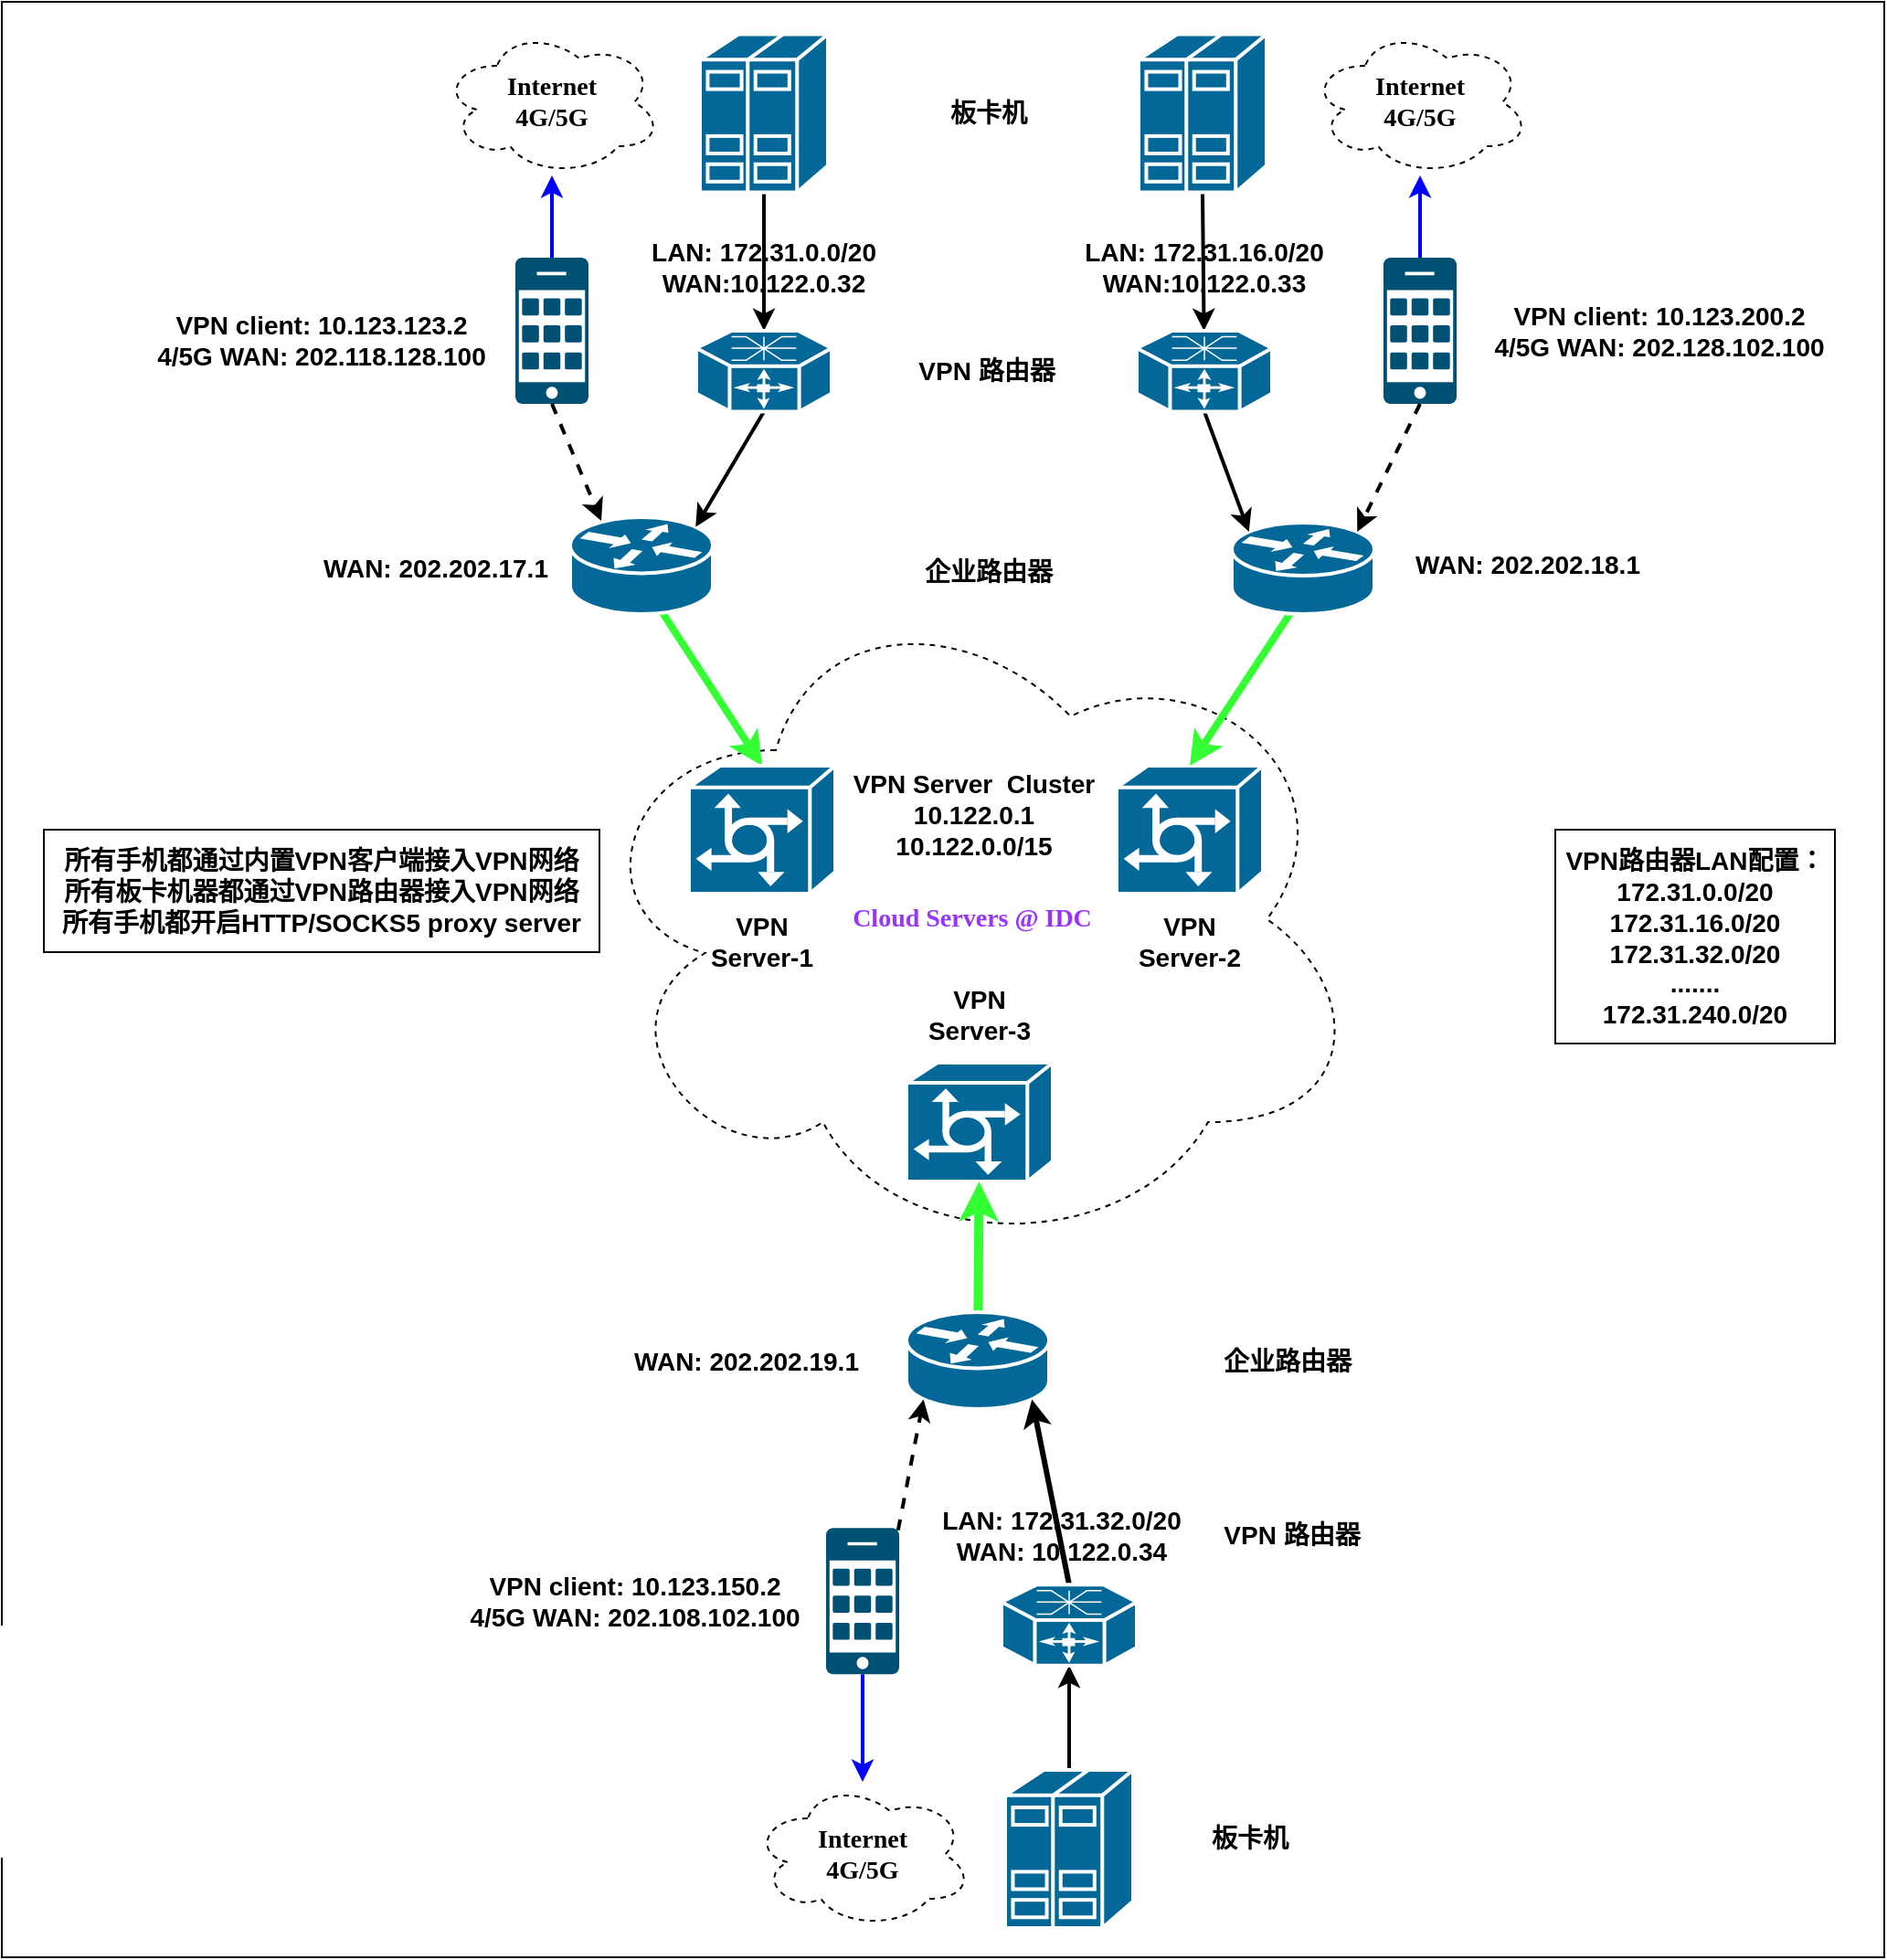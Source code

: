 <mxfile version="22.1.18" type="github">
  <diagram name="Page-1" id="c37626ed-c26b-45fb-9056-f9ebc6bb27b6">
    <mxGraphModel dx="1371" dy="820" grid="1" gridSize="10" guides="1" tooltips="1" connect="1" arrows="1" fold="1" page="1" pageScale="1" pageWidth="1100" pageHeight="850" background="none" math="0" shadow="0">
      <root>
        <mxCell id="0" />
        <mxCell id="1" parent="0" />
        <mxCell id="S_sPbkYQBEdyX1OrUYLS-71" value="" style="whiteSpace=wrap;html=1;fontColor=#0000FF;" parent="1" vertex="1">
          <mxGeometry x="380" width="1030" height="1070" as="geometry" />
        </mxCell>
        <mxCell id="1c7a67bf8fd3230f-14" value="&lt;font style=&quot;font-size: 14px;&quot;&gt;&lt;b&gt;Cloud Servers @ IDC&lt;/b&gt;&lt;/font&gt;" style="ellipse;shape=cloud;whiteSpace=wrap;html=1;rounded=0;shadow=0;comic=0;strokeWidth=1;fontFamily=Verdana;fontSize=12;fontColor=#9933FF;dashed=1;" parent="1" vertex="1">
          <mxGeometry x="696" y="317" width="430" height="370" as="geometry" />
        </mxCell>
        <mxCell id="1c7a67bf8fd3230f-15" value="&lt;font style=&quot;font-size: 14px;&quot;&gt;&lt;b&gt;Internet&lt;br&gt;4G/5G&lt;br&gt;&lt;/b&gt;&lt;/font&gt;" style="ellipse;shape=cloud;whiteSpace=wrap;html=1;rounded=0;shadow=0;comic=0;strokeWidth=1;fontFamily=Verdana;fontSize=12;dashed=1;" parent="1" vertex="1">
          <mxGeometry x="621" y="15" width="120" height="80" as="geometry" />
        </mxCell>
        <mxCell id="S_sPbkYQBEdyX1OrUYLS-35" value="" style="edgeStyle=none;rounded=0;orthogonalLoop=1;jettySize=auto;html=1;entryX=0.5;entryY=0;entryDx=0;entryDy=0;entryPerimeter=0;exitX=0.628;exitY=0.943;exitDx=0;exitDy=0;exitPerimeter=0;strokeColor=#33FF33;strokeWidth=4;" parent="1" source="1c7a67bf8fd3230f-46" target="S_sPbkYQBEdyX1OrUYLS-4" edge="1">
          <mxGeometry relative="1" as="geometry">
            <mxPoint x="767.725" y="335.0" as="sourcePoint" />
            <mxPoint x="798" y="326" as="targetPoint" />
          </mxGeometry>
        </mxCell>
        <mxCell id="1c7a67bf8fd3230f-46" value="" style="shape=mxgraph.cisco.routers.router;html=1;dashed=0;fillColor=#036897;strokeColor=#ffffff;strokeWidth=2;verticalLabelPosition=bottom;verticalAlign=top;rounded=0;shadow=0;comic=0;fontFamily=Verdana;fontSize=12;" parent="1" vertex="1">
          <mxGeometry x="691" y="282" width="78" height="53" as="geometry" />
        </mxCell>
        <mxCell id="uUEsW44nPsR5bQiczD3k-1" value="" style="edgeStyle=orthogonalEdgeStyle;rounded=0;orthogonalLoop=1;jettySize=auto;html=1;strokeColor=#0000FF;strokeWidth=2;" parent="1" source="S_sPbkYQBEdyX1OrUYLS-1" target="1c7a67bf8fd3230f-15" edge="1">
          <mxGeometry relative="1" as="geometry" />
        </mxCell>
        <mxCell id="S_sPbkYQBEdyX1OrUYLS-1" value="" style="sketch=0;points=[[0.015,0.015,0],[0.985,0.015,0],[0.985,0.985,0],[0.015,0.985,0],[0.25,0,0],[0.5,0,0],[0.75,0,0],[1,0.25,0],[1,0.5,0],[1,0.75,0],[0.75,1,0],[0.5,1,0],[0.25,1,0],[0,0.75,0],[0,0.5,0],[0,0.25,0]];verticalLabelPosition=bottom;html=1;verticalAlign=top;aspect=fixed;align=center;pointerEvents=1;shape=mxgraph.cisco19.cell_phone;fillColor=#005073;strokeColor=none;" parent="1" vertex="1">
          <mxGeometry x="661" y="140" width="40" height="80" as="geometry" />
        </mxCell>
        <mxCell id="S_sPbkYQBEdyX1OrUYLS-4" value="" style="shape=mxgraph.cisco.servers.communications_server;sketch=0;html=1;pointerEvents=1;dashed=0;fillColor=#036897;strokeColor=#ffffff;strokeWidth=2;verticalLabelPosition=bottom;verticalAlign=top;align=center;outlineConnect=0;" parent="1" vertex="1">
          <mxGeometry x="756" y="418" width="80" height="70" as="geometry" />
        </mxCell>
        <mxCell id="S_sPbkYQBEdyX1OrUYLS-48" style="edgeStyle=none;rounded=0;orthogonalLoop=1;jettySize=auto;html=1;exitX=0.5;exitY=1;exitDx=0;exitDy=0;exitPerimeter=0;strokeWidth=2;" parent="1" source="S_sPbkYQBEdyX1OrUYLS-5" target="S_sPbkYQBEdyX1OrUYLS-47" edge="1">
          <mxGeometry relative="1" as="geometry" />
        </mxCell>
        <mxCell id="S_sPbkYQBEdyX1OrUYLS-5" value="" style="shape=mxgraph.cisco.servers.standard_host;sketch=0;html=1;pointerEvents=1;dashed=0;fillColor=#036897;strokeColor=#ffffff;strokeWidth=2;verticalLabelPosition=bottom;verticalAlign=top;align=center;outlineConnect=0;" parent="1" vertex="1">
          <mxGeometry x="762" y="17.75" width="70" height="86.5" as="geometry" />
        </mxCell>
        <mxCell id="S_sPbkYQBEdyX1OrUYLS-7" style="edgeStyle=none;rounded=0;orthogonalLoop=1;jettySize=auto;html=1;exitX=0.5;exitY=1;exitDx=0;exitDy=0;exitPerimeter=0;entryX=0.218;entryY=0.038;entryDx=0;entryDy=0;entryPerimeter=0;strokeWidth=2;dashed=1;" parent="1" source="S_sPbkYQBEdyX1OrUYLS-1" target="1c7a67bf8fd3230f-46" edge="1">
          <mxGeometry relative="1" as="geometry">
            <Array as="points" />
          </mxGeometry>
        </mxCell>
        <mxCell id="S_sPbkYQBEdyX1OrUYLS-8" style="edgeStyle=none;rounded=0;orthogonalLoop=1;jettySize=auto;html=1;entryX=0.88;entryY=0.1;entryDx=0;entryDy=0;entryPerimeter=0;exitX=0.5;exitY=1;exitDx=0;exitDy=0;exitPerimeter=0;strokeWidth=2;" parent="1" source="S_sPbkYQBEdyX1OrUYLS-47" target="1c7a67bf8fd3230f-46" edge="1">
          <mxGeometry relative="1" as="geometry">
            <mxPoint x="800" y="220" as="sourcePoint" />
          </mxGeometry>
        </mxCell>
        <mxCell id="S_sPbkYQBEdyX1OrUYLS-10" value="" style="shape=mxgraph.cisco.servers.communications_server;sketch=0;html=1;pointerEvents=1;dashed=0;fillColor=#036897;strokeColor=#ffffff;strokeWidth=2;verticalLabelPosition=bottom;verticalAlign=top;align=center;outlineConnect=0;" parent="1" vertex="1">
          <mxGeometry x="990" y="418" width="80" height="70" as="geometry" />
        </mxCell>
        <mxCell id="S_sPbkYQBEdyX1OrUYLS-11" value="" style="shape=mxgraph.cisco.servers.communications_server;sketch=0;html=1;pointerEvents=1;dashed=0;fillColor=#036897;strokeColor=#ffffff;strokeWidth=2;verticalLabelPosition=bottom;verticalAlign=top;align=center;outlineConnect=0;" parent="1" vertex="1">
          <mxGeometry x="875" y="580.5" width="80" height="65" as="geometry" />
        </mxCell>
        <mxCell id="S_sPbkYQBEdyX1OrUYLS-12" value="&lt;font style=&quot;font-size: 14px;&quot;&gt;&lt;b&gt;VPN Server-1&lt;/b&gt;&lt;/font&gt;" style="text;strokeColor=none;align=center;fillColor=#FFFFFF;html=1;verticalAlign=middle;whiteSpace=wrap;rounded=0;fontColor=#000000;" parent="1" vertex="1">
          <mxGeometry x="766" y="499" width="60" height="30" as="geometry" />
        </mxCell>
        <mxCell id="S_sPbkYQBEdyX1OrUYLS-13" value="&lt;font style=&quot;font-size: 14px;&quot;&gt;&lt;b&gt;VPN Server-3&lt;/b&gt;&lt;/font&gt;" style="text;strokeColor=none;align=center;fillColor=#FFFFFF;html=1;verticalAlign=middle;whiteSpace=wrap;rounded=0;fontColor=#000000;" parent="1" vertex="1">
          <mxGeometry x="885" y="539" width="60" height="30" as="geometry" />
        </mxCell>
        <mxCell id="S_sPbkYQBEdyX1OrUYLS-14" value="&lt;font style=&quot;font-size: 14px;&quot;&gt;&lt;b&gt;VPN Server-2&lt;/b&gt;&lt;/font&gt;" style="text;strokeColor=none;align=center;fillColor=#FFFFFF;html=1;verticalAlign=middle;whiteSpace=wrap;rounded=0;fontColor=#000000;" parent="1" vertex="1">
          <mxGeometry x="1000" y="499" width="60" height="30" as="geometry" />
        </mxCell>
        <mxCell id="S_sPbkYQBEdyX1OrUYLS-17" value="&lt;font style=&quot;font-size: 14px;&quot;&gt;&lt;b&gt;Internet&lt;br&gt;4G/5G&lt;br&gt;&lt;/b&gt;&lt;/font&gt;" style="ellipse;shape=cloud;whiteSpace=wrap;html=1;rounded=0;shadow=0;comic=0;strokeWidth=1;fontFamily=Verdana;fontSize=12;dashed=1;" parent="1" vertex="1">
          <mxGeometry x="1096" y="15" width="120" height="80" as="geometry" />
        </mxCell>
        <mxCell id="S_sPbkYQBEdyX1OrUYLS-58" value="" style="edgeStyle=none;rounded=0;orthogonalLoop=1;jettySize=auto;html=1;entryX=0.5;entryY=0;entryDx=0;entryDy=0;entryPerimeter=0;exitX=0.416;exitY=0.977;exitDx=0;exitDy=0;exitPerimeter=0;strokeColor=#33FF33;strokeWidth=4;" parent="1" source="S_sPbkYQBEdyX1OrUYLS-18" target="S_sPbkYQBEdyX1OrUYLS-10" edge="1">
          <mxGeometry relative="1" as="geometry">
            <mxPoint x="1110" y="332" as="sourcePoint" />
            <Array as="points" />
          </mxGeometry>
        </mxCell>
        <mxCell id="S_sPbkYQBEdyX1OrUYLS-18" value="" style="shape=mxgraph.cisco.routers.router;html=1;dashed=0;fillColor=#036897;strokeColor=#ffffff;strokeWidth=2;verticalLabelPosition=bottom;verticalAlign=top;rounded=0;shadow=0;comic=0;fontFamily=Verdana;fontSize=12;" parent="1" vertex="1">
          <mxGeometry x="1053" y="285" width="78" height="50" as="geometry" />
        </mxCell>
        <mxCell id="uUEsW44nPsR5bQiczD3k-3" value="" style="edgeStyle=orthogonalEdgeStyle;rounded=0;orthogonalLoop=1;jettySize=auto;html=1;strokeColor=#0000FF;strokeWidth=2;" parent="1" source="S_sPbkYQBEdyX1OrUYLS-19" target="S_sPbkYQBEdyX1OrUYLS-17" edge="1">
          <mxGeometry relative="1" as="geometry" />
        </mxCell>
        <mxCell id="S_sPbkYQBEdyX1OrUYLS-19" value="" style="sketch=0;points=[[0.015,0.015,0],[0.985,0.015,0],[0.985,0.985,0],[0.015,0.985,0],[0.25,0,0],[0.5,0,0],[0.75,0,0],[1,0.25,0],[1,0.5,0],[1,0.75,0],[0.75,1,0],[0.5,1,0],[0.25,1,0],[0,0.75,0],[0,0.5,0],[0,0.25,0]];verticalLabelPosition=bottom;html=1;verticalAlign=top;aspect=fixed;align=center;pointerEvents=1;shape=mxgraph.cisco19.cell_phone;fillColor=#005073;strokeColor=none;" parent="1" vertex="1">
          <mxGeometry x="1136" y="140" width="40" height="80" as="geometry" />
        </mxCell>
        <mxCell id="S_sPbkYQBEdyX1OrUYLS-51" style="edgeStyle=none;rounded=0;orthogonalLoop=1;jettySize=auto;html=1;exitX=0.5;exitY=1;exitDx=0;exitDy=0;exitPerimeter=0;strokeWidth=2;" parent="1" source="S_sPbkYQBEdyX1OrUYLS-20" target="S_sPbkYQBEdyX1OrUYLS-50" edge="1">
          <mxGeometry relative="1" as="geometry">
            <mxPoint x="1030" y="120" as="sourcePoint" />
          </mxGeometry>
        </mxCell>
        <mxCell id="S_sPbkYQBEdyX1OrUYLS-20" value="" style="shape=mxgraph.cisco.servers.standard_host;sketch=0;html=1;pointerEvents=1;dashed=0;fillColor=#036897;strokeColor=#ffffff;strokeWidth=2;verticalLabelPosition=bottom;verticalAlign=top;align=center;outlineConnect=0;" parent="1" vertex="1">
          <mxGeometry x="1002" y="17.75" width="70" height="86.5" as="geometry" />
        </mxCell>
        <mxCell id="S_sPbkYQBEdyX1OrUYLS-21" style="edgeStyle=none;rounded=0;orthogonalLoop=1;jettySize=auto;html=1;exitX=0.5;exitY=1;exitDx=0;exitDy=0;exitPerimeter=0;entryX=0.88;entryY=0.1;entryDx=0;entryDy=0;entryPerimeter=0;strokeWidth=2;dashed=1;" parent="1" source="S_sPbkYQBEdyX1OrUYLS-19" target="S_sPbkYQBEdyX1OrUYLS-18" edge="1">
          <mxGeometry relative="1" as="geometry" />
        </mxCell>
        <mxCell id="S_sPbkYQBEdyX1OrUYLS-22" style="edgeStyle=none;rounded=0;orthogonalLoop=1;jettySize=auto;html=1;entryX=0.12;entryY=0.1;entryDx=0;entryDy=0;entryPerimeter=0;exitX=0.5;exitY=1;exitDx=0;exitDy=0;exitPerimeter=0;strokeWidth=2;" parent="1" source="S_sPbkYQBEdyX1OrUYLS-50" target="S_sPbkYQBEdyX1OrUYLS-18" edge="1">
          <mxGeometry relative="1" as="geometry">
            <mxPoint x="1080" y="210" as="sourcePoint" />
          </mxGeometry>
        </mxCell>
        <mxCell id="S_sPbkYQBEdyX1OrUYLS-25" value="&lt;font style=&quot;font-size: 14px;&quot;&gt;&lt;b&gt;Internet&lt;br&gt;4G/5G&lt;br&gt;&lt;/b&gt;&lt;/font&gt;" style="ellipse;shape=cloud;whiteSpace=wrap;html=1;rounded=0;shadow=0;comic=0;strokeWidth=1;fontFamily=Verdana;fontSize=12;dashed=1;" parent="1" vertex="1">
          <mxGeometry x="791" y="974" width="120" height="80" as="geometry" />
        </mxCell>
        <mxCell id="S_sPbkYQBEdyX1OrUYLS-56" value="" style="edgeStyle=none;rounded=0;orthogonalLoop=1;jettySize=auto;html=1;strokeColor=#33FF33;strokeWidth=5;" parent="1" source="S_sPbkYQBEdyX1OrUYLS-26" target="S_sPbkYQBEdyX1OrUYLS-11" edge="1">
          <mxGeometry relative="1" as="geometry" />
        </mxCell>
        <mxCell id="S_sPbkYQBEdyX1OrUYLS-26" value="" style="shape=mxgraph.cisco.routers.router;html=1;dashed=0;fillColor=#036897;strokeColor=#ffffff;strokeWidth=2;verticalLabelPosition=bottom;verticalAlign=top;rounded=0;shadow=0;comic=0;fontFamily=Verdana;fontSize=12;" parent="1" vertex="1">
          <mxGeometry x="875" y="717" width="78" height="53" as="geometry" />
        </mxCell>
        <mxCell id="uUEsW44nPsR5bQiczD3k-4" value="" style="edgeStyle=orthogonalEdgeStyle;rounded=0;orthogonalLoop=1;jettySize=auto;html=1;strokeColor=#0000FF;strokeWidth=2;" parent="1" source="S_sPbkYQBEdyX1OrUYLS-27" target="S_sPbkYQBEdyX1OrUYLS-25" edge="1">
          <mxGeometry relative="1" as="geometry" />
        </mxCell>
        <mxCell id="S_sPbkYQBEdyX1OrUYLS-27" value="" style="sketch=0;points=[[0.015,0.015,0],[0.985,0.015,0],[0.985,0.985,0],[0.015,0.985,0],[0.25,0,0],[0.5,0,0],[0.75,0,0],[1,0.25,0],[1,0.5,0],[1,0.75,0],[0.75,1,0],[0.5,1,0],[0.25,1,0],[0,0.75,0],[0,0.5,0],[0,0.25,0]];verticalLabelPosition=bottom;html=1;verticalAlign=top;aspect=fixed;align=center;pointerEvents=1;shape=mxgraph.cisco19.cell_phone;fillColor=#005073;strokeColor=none;" parent="1" vertex="1">
          <mxGeometry x="831" y="835.12" width="40" height="80" as="geometry" />
        </mxCell>
        <mxCell id="S_sPbkYQBEdyX1OrUYLS-61" value="" style="edgeStyle=none;rounded=0;orthogonalLoop=1;jettySize=auto;html=1;strokeWidth=2;" parent="1" source="S_sPbkYQBEdyX1OrUYLS-28" target="S_sPbkYQBEdyX1OrUYLS-59" edge="1">
          <mxGeometry relative="1" as="geometry" />
        </mxCell>
        <mxCell id="S_sPbkYQBEdyX1OrUYLS-28" value="" style="shape=mxgraph.cisco.servers.standard_host;sketch=0;html=1;pointerEvents=1;dashed=0;fillColor=#036897;strokeColor=#ffffff;strokeWidth=2;verticalLabelPosition=bottom;verticalAlign=top;align=center;outlineConnect=0;" parent="1" vertex="1">
          <mxGeometry x="929" y="967.5" width="70" height="86.5" as="geometry" />
        </mxCell>
        <mxCell id="S_sPbkYQBEdyX1OrUYLS-29" style="edgeStyle=none;rounded=0;orthogonalLoop=1;jettySize=auto;html=1;exitX=0.985;exitY=0.015;exitDx=0;exitDy=0;exitPerimeter=0;entryX=0.12;entryY=0.9;entryDx=0;entryDy=0;entryPerimeter=0;strokeWidth=2;dashed=1;" parent="1" source="S_sPbkYQBEdyX1OrUYLS-27" target="S_sPbkYQBEdyX1OrUYLS-26" edge="1">
          <mxGeometry relative="1" as="geometry">
            <mxPoint x="861" y="810.12" as="sourcePoint" />
            <mxPoint x="890" y="786" as="targetPoint" />
          </mxGeometry>
        </mxCell>
        <mxCell id="S_sPbkYQBEdyX1OrUYLS-30" style="edgeStyle=none;rounded=0;orthogonalLoop=1;jettySize=auto;html=1;exitX=0.5;exitY=0;exitDx=0;exitDy=0;exitPerimeter=0;entryX=0.88;entryY=0.9;entryDx=0;entryDy=0;entryPerimeter=0;strokeWidth=3;" parent="1" source="S_sPbkYQBEdyX1OrUYLS-59" target="S_sPbkYQBEdyX1OrUYLS-26" edge="1">
          <mxGeometry relative="1" as="geometry">
            <mxPoint x="962.5" y="829.17" as="sourcePoint" />
            <mxPoint x="958" y="776" as="targetPoint" />
          </mxGeometry>
        </mxCell>
        <mxCell id="S_sPbkYQBEdyX1OrUYLS-36" value="&lt;font style=&quot;font-size: 14px;&quot;&gt;&lt;b&gt;板卡机&lt;/b&gt;&lt;/font&gt;" style="text;strokeColor=none;align=center;fillColor=#FFFFFF;html=1;verticalAlign=middle;whiteSpace=wrap;rounded=0;" parent="1" vertex="1">
          <mxGeometry x="890" y="46" width="60" height="30" as="geometry" />
        </mxCell>
        <mxCell id="S_sPbkYQBEdyX1OrUYLS-37" value="&lt;font style=&quot;font-size: 14px;&quot;&gt;&lt;b&gt;企业路由器&lt;/b&gt;&lt;/font&gt;" style="text;strokeColor=none;align=center;fillColor=#FFFFFF;html=1;verticalAlign=middle;whiteSpace=wrap;rounded=0;" parent="1" vertex="1">
          <mxGeometry x="870" y="296.75" width="100" height="30" as="geometry" />
        </mxCell>
        <mxCell id="S_sPbkYQBEdyX1OrUYLS-38" value="&lt;font style=&quot;font-size: 14px;&quot;&gt;&lt;b&gt;WAN: 202.202.17.1&lt;/b&gt;&lt;/font&gt;" style="text;strokeColor=none;align=center;fillColor=none;html=1;verticalAlign=middle;whiteSpace=wrap;rounded=0;" parent="1" vertex="1">
          <mxGeometry x="550" y="296.75" width="135" height="26.5" as="geometry" />
        </mxCell>
        <mxCell id="S_sPbkYQBEdyX1OrUYLS-39" value="&lt;font style=&quot;font-size: 14px;&quot;&gt;&lt;b&gt;WAN: 202.202.18.1&lt;/b&gt;&lt;/font&gt;" style="text;strokeColor=none;align=center;fillColor=none;html=1;verticalAlign=middle;whiteSpace=wrap;rounded=0;" parent="1" vertex="1">
          <mxGeometry x="1150" y="293.25" width="130" height="28.75" as="geometry" />
        </mxCell>
        <mxCell id="S_sPbkYQBEdyX1OrUYLS-40" value="&lt;font style=&quot;font-size: 14px;&quot;&gt;&lt;b&gt;WAN: 202.202.19.1&lt;/b&gt;&lt;/font&gt;" style="text;strokeColor=none;align=center;fillColor=none;html=1;verticalAlign=middle;whiteSpace=wrap;rounded=0;" parent="1" vertex="1">
          <mxGeometry x="720" y="728" width="135" height="31" as="geometry" />
        </mxCell>
        <mxCell id="S_sPbkYQBEdyX1OrUYLS-41" value="&lt;font style=&quot;font-size: 14px;&quot;&gt;&lt;b&gt;VPN client: 10.123.123.2&lt;br&gt;4/5G WAN: 202.118.128.100&lt;br&gt;&lt;/b&gt;&lt;/font&gt;" style="text;strokeColor=none;align=center;fillColor=none;html=1;verticalAlign=middle;whiteSpace=wrap;rounded=0;" parent="1" vertex="1">
          <mxGeometry x="456" y="160" width="198" height="50" as="geometry" />
        </mxCell>
        <mxCell id="S_sPbkYQBEdyX1OrUYLS-42" value="&lt;font style=&quot;font-size: 14px;&quot;&gt;&lt;b&gt;VPN client: 10.123.200.2&lt;br&gt;4/5G WAN: 202.128.102.100&lt;br&gt;&lt;/b&gt;&lt;/font&gt;" style="text;strokeColor=none;align=center;fillColor=none;html=1;verticalAlign=middle;whiteSpace=wrap;rounded=0;" parent="1" vertex="1">
          <mxGeometry x="1187" y="155" width="200" height="50" as="geometry" />
        </mxCell>
        <mxCell id="S_sPbkYQBEdyX1OrUYLS-43" value="&lt;font style=&quot;font-size: 14px;&quot;&gt;&lt;b&gt;VPN client: 10.123.150.2&lt;br&gt;4/5G WAN: 202.108.102.100&lt;br&gt;&lt;/b&gt;&lt;/font&gt;" style="text;strokeColor=none;align=center;fillColor=none;html=1;verticalAlign=middle;whiteSpace=wrap;rounded=0;" parent="1" vertex="1">
          <mxGeometry x="627" y="850" width="199" height="50.87" as="geometry" />
        </mxCell>
        <mxCell id="S_sPbkYQBEdyX1OrUYLS-44" value="&lt;font style=&quot;font-size: 14px;&quot;&gt;&lt;b&gt;VPN Server&amp;nbsp; Cluster 10.122.0.1&lt;br&gt;10.122.0.0/15&lt;/b&gt;&lt;/font&gt;" style="text;strokeColor=none;align=center;fillColor=#FFFFFF;html=1;verticalAlign=middle;whiteSpace=wrap;rounded=0;" parent="1" vertex="1">
          <mxGeometry x="842" y="415" width="140" height="60" as="geometry" />
        </mxCell>
        <mxCell id="S_sPbkYQBEdyX1OrUYLS-46" value="&lt;b&gt;&lt;font face=&quot;Helvetica&quot; style=&quot;font-size: 14px;&quot;&gt;所有手机都通过内置VPN客户端接入VPN网络&lt;br&gt;&lt;/font&gt;&lt;/b&gt;&lt;font face=&quot;Helvetica&quot; style=&quot;font-size: 14px;&quot;&gt;&lt;b&gt;所有板卡机器都通过VPN路由器接入VPN网络&lt;br&gt;&lt;/b&gt;&lt;/font&gt;&lt;b style=&quot;border-color: var(--border-color);&quot;&gt;&lt;font style=&quot;border-color: var(--border-color); font-size: 14px;&quot;&gt;所有手机都开启HTTP/SOCKS5 proxy server&lt;/font&gt;&lt;/b&gt;&lt;font style=&quot;border-color: var(--border-color); font-size: 14px;&quot; face=&quot;Helvetica&quot;&gt;&lt;b style=&quot;border-color: var(--border-color);&quot;&gt;&lt;br style=&quot;border-color: var(--border-color);&quot;&gt;&lt;/b&gt;&lt;/font&gt;" style="whiteSpace=wrap;html=1;fillColor=#FFFFFF;" parent="1" vertex="1">
          <mxGeometry x="403" y="453" width="304" height="67" as="geometry" />
        </mxCell>
        <mxCell id="S_sPbkYQBEdyX1OrUYLS-47" value="" style="shape=mxgraph.cisco.routers.optical_services_router;sketch=0;html=1;pointerEvents=1;dashed=0;fillColor=#036897;strokeColor=#ffffff;strokeWidth=2;verticalLabelPosition=bottom;verticalAlign=top;align=center;outlineConnect=0;" parent="1" vertex="1">
          <mxGeometry x="760" y="180" width="74" height="44.25" as="geometry" />
        </mxCell>
        <mxCell id="S_sPbkYQBEdyX1OrUYLS-49" value="&lt;font style=&quot;font-size: 14px;&quot;&gt;&lt;b&gt;VPN 路由器&lt;/b&gt;&lt;/font&gt;" style="text;strokeColor=#FFFFFF;align=center;fillColor=#FFFFFF;html=1;verticalAlign=middle;whiteSpace=wrap;rounded=0;fontColor=#000000;" parent="1" vertex="1">
          <mxGeometry x="869" y="187.12" width="100" height="30" as="geometry" />
        </mxCell>
        <mxCell id="S_sPbkYQBEdyX1OrUYLS-50" value="" style="shape=mxgraph.cisco.routers.optical_services_router;sketch=0;html=1;pointerEvents=1;dashed=0;fillColor=#036897;strokeColor=#ffffff;strokeWidth=2;verticalLabelPosition=bottom;verticalAlign=top;align=center;outlineConnect=0;" parent="1" vertex="1">
          <mxGeometry x="1001" y="180" width="74" height="44.25" as="geometry" />
        </mxCell>
        <mxCell id="S_sPbkYQBEdyX1OrUYLS-59" value="" style="shape=mxgraph.cisco.routers.optical_services_router;sketch=0;html=1;pointerEvents=1;dashed=0;fillColor=#036897;strokeColor=#ffffff;strokeWidth=2;verticalLabelPosition=bottom;verticalAlign=top;align=center;outlineConnect=0;" parent="1" vertex="1">
          <mxGeometry x="927" y="866.12" width="74" height="44.25" as="geometry" />
        </mxCell>
        <mxCell id="S_sPbkYQBEdyX1OrUYLS-62" value="&lt;font style=&quot;font-size: 14px;&quot;&gt;&lt;b&gt;企业路由器&lt;/b&gt;&lt;/font&gt;" style="text;strokeColor=none;align=center;fillColor=#FFFFFF;html=1;verticalAlign=middle;whiteSpace=wrap;rounded=0;" parent="1" vertex="1">
          <mxGeometry x="1031" y="729" width="105" height="30" as="geometry" />
        </mxCell>
        <mxCell id="S_sPbkYQBEdyX1OrUYLS-63" value="&lt;font style=&quot;font-size: 14px;&quot;&gt;&lt;b&gt;VPN 路由器&lt;/b&gt;&lt;/font&gt;" style="text;strokeColor=none;align=center;fillColor=#FFFFFF;html=1;verticalAlign=middle;whiteSpace=wrap;rounded=0;fontColor=#000000;" parent="1" vertex="1">
          <mxGeometry x="1036" y="824" width="100" height="30" as="geometry" />
        </mxCell>
        <mxCell id="S_sPbkYQBEdyX1OrUYLS-70" value="&lt;font style=&quot;font-size: 14px;&quot;&gt;&lt;b&gt;板卡机&lt;/b&gt;&lt;/font&gt;" style="text;strokeColor=none;align=center;fillColor=#FFFFFF;html=1;verticalAlign=middle;whiteSpace=wrap;rounded=0;" parent="1" vertex="1">
          <mxGeometry x="1033" y="990" width="60" height="30" as="geometry" />
        </mxCell>
        <mxCell id="S_sPbkYQBEdyX1OrUYLS-72" value="&lt;font style=&quot;font-size: 14px;&quot;&gt;&lt;b&gt;LAN: 172.31.0.0/20&lt;br&gt;WAN:10.122.0.32&lt;br&gt;&lt;/b&gt;&lt;/font&gt;" style="text;strokeColor=none;align=center;fillColor=none;html=1;verticalAlign=middle;whiteSpace=wrap;rounded=0;" parent="1" vertex="1">
          <mxGeometry x="727" y="130" width="140" height="30" as="geometry" />
        </mxCell>
        <mxCell id="S_sPbkYQBEdyX1OrUYLS-73" value="&lt;font style=&quot;font-size: 14px;&quot;&gt;&lt;b&gt;LAN: 172.31.16.0/20&lt;br&gt;WAN:10.122.0.33&lt;br&gt;&lt;/b&gt;&lt;/font&gt;" style="text;strokeColor=none;align=center;fillColor=none;html=1;verticalAlign=middle;whiteSpace=wrap;rounded=0;" parent="1" vertex="1">
          <mxGeometry x="968" y="130" width="140" height="30" as="geometry" />
        </mxCell>
        <mxCell id="S_sPbkYQBEdyX1OrUYLS-74" value="&lt;font style=&quot;font-size: 14px;&quot;&gt;&lt;b&gt;LAN: 172.31.32.0/20&lt;br&gt;WAN: 10.122.0.34&lt;br&gt;&lt;/b&gt;&lt;/font&gt;" style="text;strokeColor=none;align=center;fillColor=none;html=1;verticalAlign=middle;whiteSpace=wrap;rounded=0;" parent="1" vertex="1">
          <mxGeometry x="890" y="824" width="140" height="30" as="geometry" />
        </mxCell>
        <mxCell id="S_sPbkYQBEdyX1OrUYLS-77" value="&lt;font face=&quot;Helvetica&quot; style=&quot;font-size: 14px;&quot;&gt;&lt;b&gt;VPN路由器LAN配置：&lt;br&gt;172.31.0.0/20&lt;br&gt;172.31.16.0/20&lt;br&gt;172.31.32.0/20&lt;br&gt;.......&lt;br&gt;172.31.240.0/20&lt;/b&gt;&lt;br&gt;&lt;/font&gt;" style="whiteSpace=wrap;html=1;fillColor=#FFFFFF;" parent="1" vertex="1">
          <mxGeometry x="1230" y="453" width="153" height="117" as="geometry" />
        </mxCell>
      </root>
    </mxGraphModel>
  </diagram>
</mxfile>
